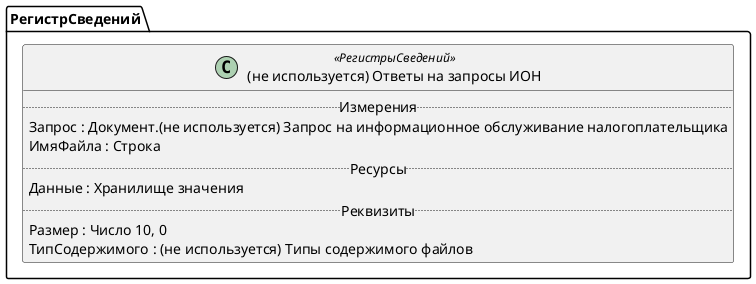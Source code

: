 ﻿@startuml УдалитьОтветыНаЗапросыИОН
'!include templates.wsd
'..\include templates.wsd
class РегистрСведений.УдалитьОтветыНаЗапросыИОН as "(не используется) Ответы на запросы ИОН" <<РегистрыСведений>>
{
..Измерения..
Запрос : Документ.(не используется) Запрос на информационное обслуживание налогоплательщика
ИмяФайла : Строка
..Ресурсы..
Данные : Хранилище значения
..Реквизиты..
Размер : Число 10, 0
ТипСодержимого : (не используется) Типы содержимого файлов
}
@enduml
